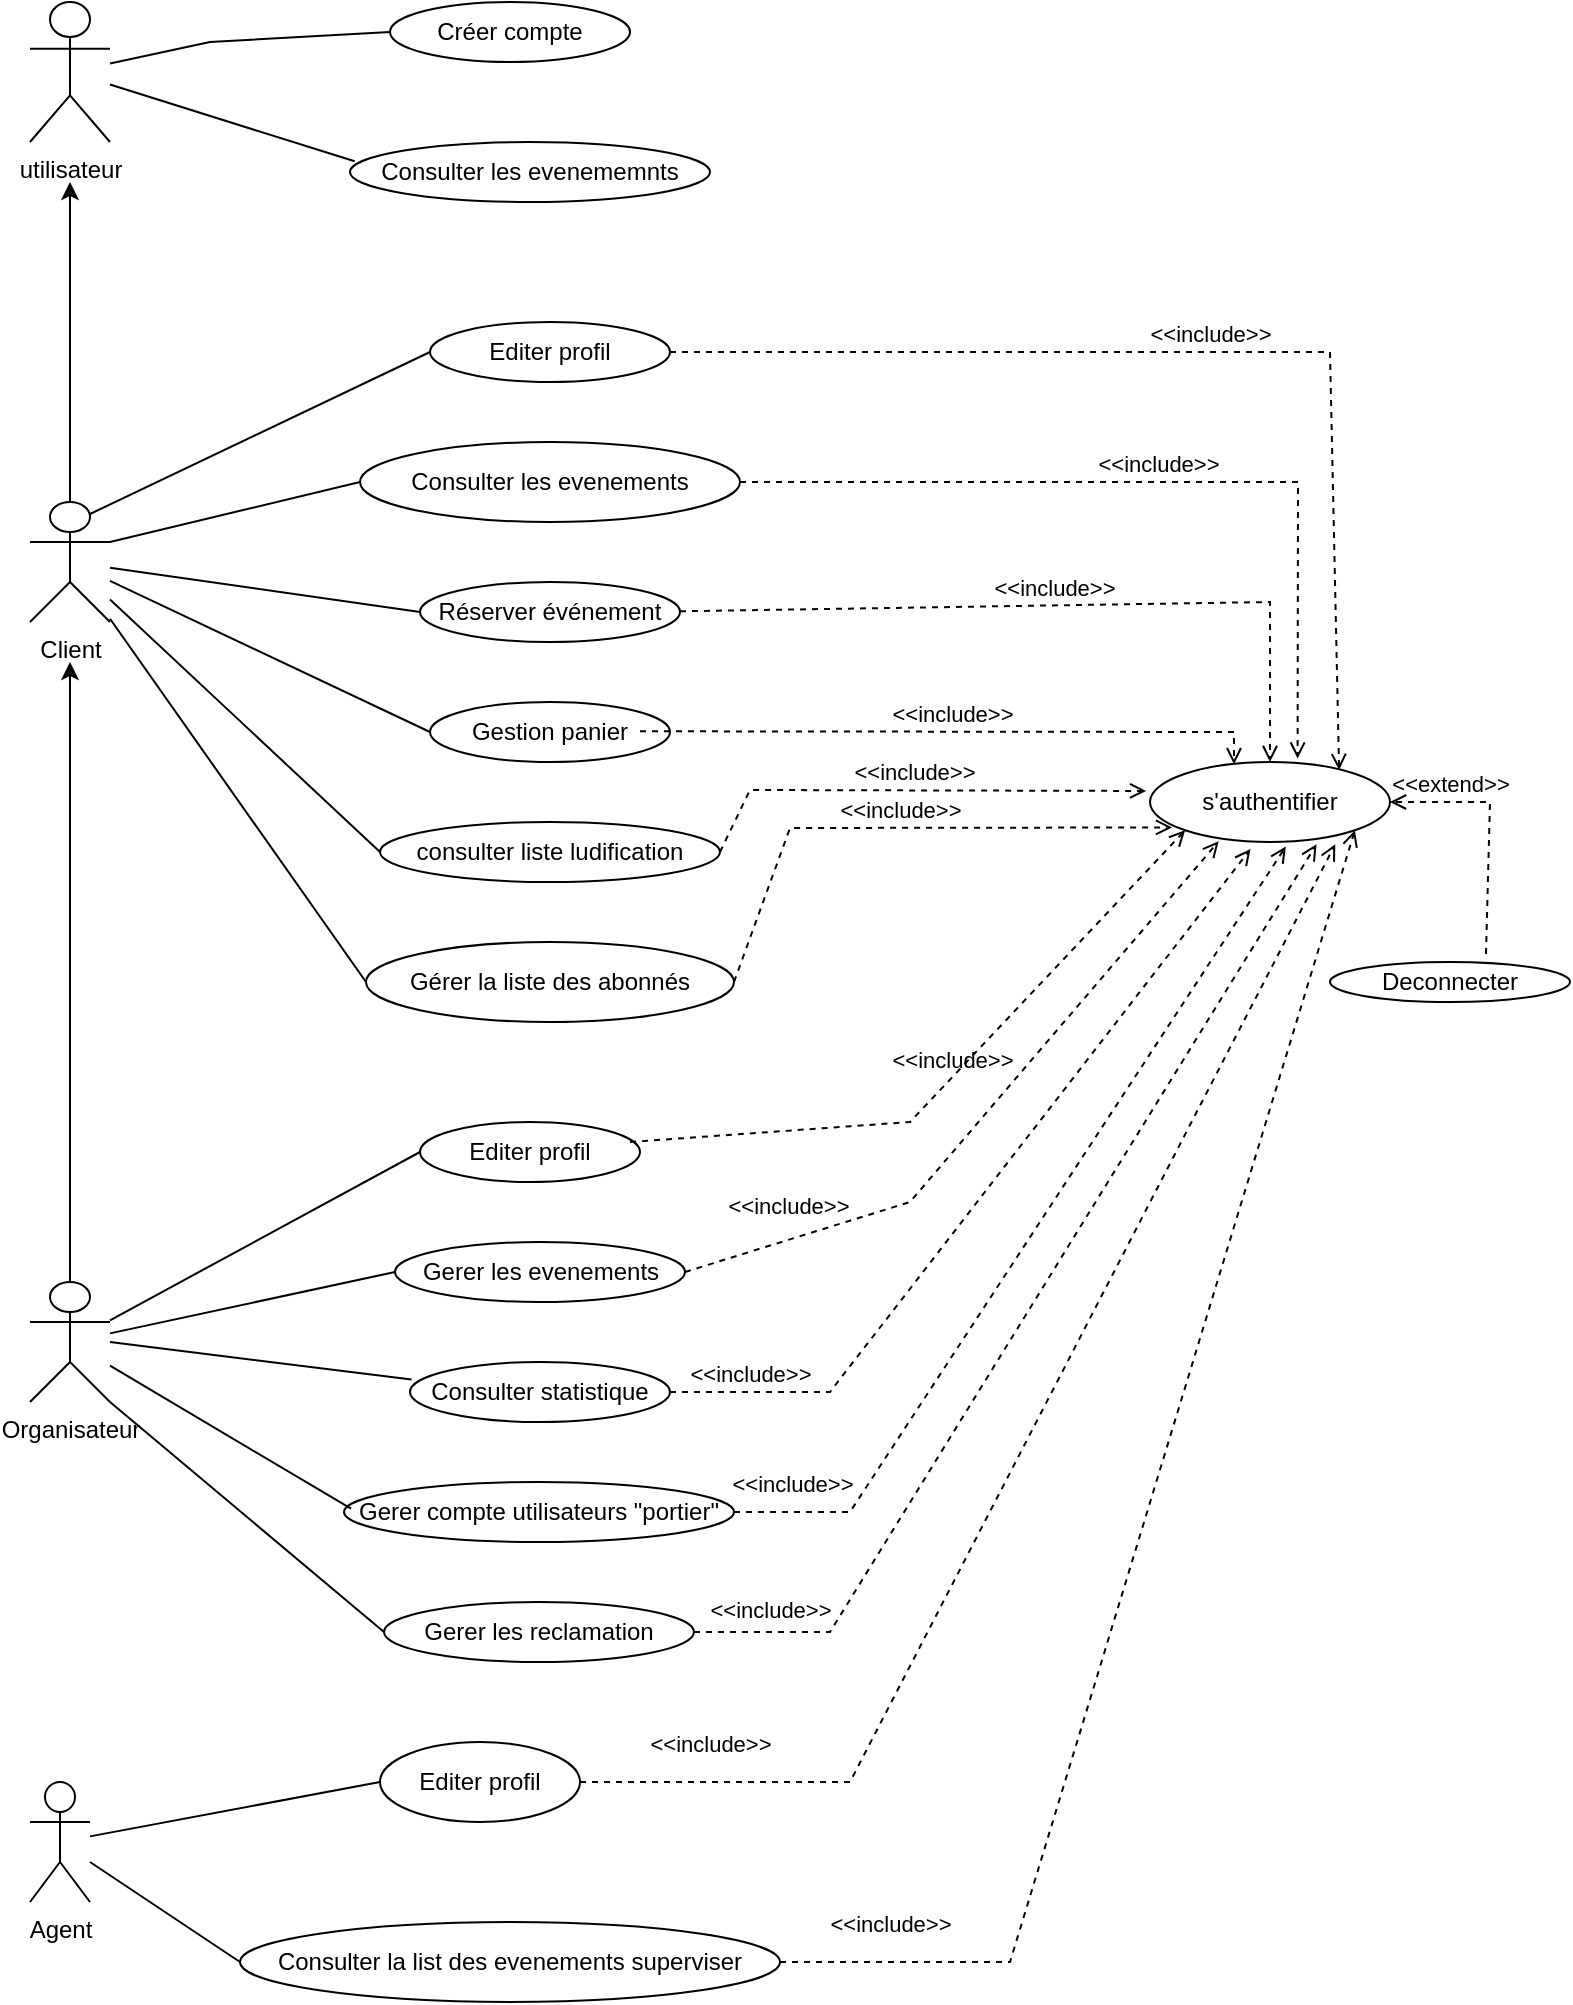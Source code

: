 <mxfile version="20.8.16" type="github">
  <diagram name="Page-1" id="p2lF4CjEwVdkAPOwomgc">
    <mxGraphModel dx="17600" dy="9400" grid="1" gridSize="10" guides="1" tooltips="1" connect="1" arrows="1" fold="1" page="1" pageScale="1" pageWidth="827" pageHeight="1169" math="0" shadow="0">
      <root>
        <mxCell id="0" />
        <mxCell id="1" parent="0" />
        <mxCell id="h1d5hpDYS3AxuV8sNcCp-1" value="utilisateur" style="shape=umlActor;verticalLabelPosition=bottom;verticalAlign=top;html=1;outlineConnect=0;" vertex="1" parent="1">
          <mxGeometry x="50" y="40" width="40" height="70" as="geometry" />
        </mxCell>
        <mxCell id="h1d5hpDYS3AxuV8sNcCp-2" value="Créer compte" style="ellipse;whiteSpace=wrap;html=1;" vertex="1" parent="1">
          <mxGeometry x="230" y="40" width="120" height="30" as="geometry" />
        </mxCell>
        <mxCell id="h1d5hpDYS3AxuV8sNcCp-4" value="Consulter les evenememnts" style="ellipse;whiteSpace=wrap;html=1;" vertex="1" parent="1">
          <mxGeometry x="210" y="110" width="180" height="30" as="geometry" />
        </mxCell>
        <mxCell id="h1d5hpDYS3AxuV8sNcCp-6" value="" style="endArrow=none;html=1;rounded=0;entryX=0;entryY=0.5;entryDx=0;entryDy=0;" edge="1" parent="1" source="h1d5hpDYS3AxuV8sNcCp-1" target="h1d5hpDYS3AxuV8sNcCp-2">
          <mxGeometry width="50" height="50" relative="1" as="geometry">
            <mxPoint x="110" y="100" as="sourcePoint" />
            <mxPoint x="160" y="50" as="targetPoint" />
            <Array as="points">
              <mxPoint x="140" y="60" />
            </Array>
          </mxGeometry>
        </mxCell>
        <mxCell id="h1d5hpDYS3AxuV8sNcCp-7" value="" style="endArrow=none;html=1;rounded=0;entryX=0.013;entryY=0.322;entryDx=0;entryDy=0;entryPerimeter=0;" edge="1" parent="1" source="h1d5hpDYS3AxuV8sNcCp-1" target="h1d5hpDYS3AxuV8sNcCp-4">
          <mxGeometry width="50" height="50" relative="1" as="geometry">
            <mxPoint x="130" y="120" as="sourcePoint" />
            <mxPoint x="180" y="70" as="targetPoint" />
          </mxGeometry>
        </mxCell>
        <mxCell id="h1d5hpDYS3AxuV8sNcCp-12" style="edgeStyle=orthogonalEdgeStyle;rounded=0;orthogonalLoop=1;jettySize=auto;html=1;" edge="1" parent="1" source="h1d5hpDYS3AxuV8sNcCp-8">
          <mxGeometry relative="1" as="geometry">
            <mxPoint x="70" y="130" as="targetPoint" />
          </mxGeometry>
        </mxCell>
        <mxCell id="h1d5hpDYS3AxuV8sNcCp-8" value="Client" style="shape=umlActor;verticalLabelPosition=bottom;verticalAlign=top;html=1;outlineConnect=0;" vertex="1" parent="1">
          <mxGeometry x="50" y="290" width="40" height="60" as="geometry" />
        </mxCell>
        <mxCell id="h1d5hpDYS3AxuV8sNcCp-13" value="Editer profil" style="ellipse;whiteSpace=wrap;html=1;" vertex="1" parent="1">
          <mxGeometry x="250" y="200" width="120" height="30" as="geometry" />
        </mxCell>
        <mxCell id="h1d5hpDYS3AxuV8sNcCp-14" value="Gestion panier" style="ellipse;whiteSpace=wrap;html=1;" vertex="1" parent="1">
          <mxGeometry x="250" y="390" width="120" height="30" as="geometry" />
        </mxCell>
        <mxCell id="h1d5hpDYS3AxuV8sNcCp-15" value="Réserver événement" style="ellipse;whiteSpace=wrap;html=1;" vertex="1" parent="1">
          <mxGeometry x="245" y="330" width="130" height="30" as="geometry" />
        </mxCell>
        <mxCell id="h1d5hpDYS3AxuV8sNcCp-16" value="consulter liste ludification" style="ellipse;whiteSpace=wrap;html=1;" vertex="1" parent="1">
          <mxGeometry x="225" y="450" width="170" height="30" as="geometry" />
        </mxCell>
        <mxCell id="h1d5hpDYS3AxuV8sNcCp-17" value="Consulter les evenements" style="ellipse;whiteSpace=wrap;html=1;" vertex="1" parent="1">
          <mxGeometry x="215" y="260" width="190" height="40" as="geometry" />
        </mxCell>
        <mxCell id="h1d5hpDYS3AxuV8sNcCp-19" value="Gérer la liste des abonnés" style="ellipse;whiteSpace=wrap;html=1;" vertex="1" parent="1">
          <mxGeometry x="218" y="510" width="184" height="40" as="geometry" />
        </mxCell>
        <mxCell id="h1d5hpDYS3AxuV8sNcCp-21" style="edgeStyle=orthogonalEdgeStyle;rounded=0;orthogonalLoop=1;jettySize=auto;html=1;exitX=0.5;exitY=1;exitDx=0;exitDy=0;" edge="1" parent="1" source="h1d5hpDYS3AxuV8sNcCp-14" target="h1d5hpDYS3AxuV8sNcCp-14">
          <mxGeometry relative="1" as="geometry" />
        </mxCell>
        <mxCell id="h1d5hpDYS3AxuV8sNcCp-22" value="" style="endArrow=none;html=1;rounded=0;entryX=0;entryY=0.5;entryDx=0;entryDy=0;exitX=0.75;exitY=0.1;exitDx=0;exitDy=0;exitPerimeter=0;" edge="1" parent="1" source="h1d5hpDYS3AxuV8sNcCp-8" target="h1d5hpDYS3AxuV8sNcCp-13">
          <mxGeometry width="50" height="50" relative="1" as="geometry">
            <mxPoint x="90" y="290" as="sourcePoint" />
            <mxPoint x="140" y="240" as="targetPoint" />
          </mxGeometry>
        </mxCell>
        <mxCell id="h1d5hpDYS3AxuV8sNcCp-23" value="" style="endArrow=none;html=1;rounded=0;entryX=0;entryY=0.5;entryDx=0;entryDy=0;" edge="1" parent="1" source="h1d5hpDYS3AxuV8sNcCp-8" target="h1d5hpDYS3AxuV8sNcCp-15">
          <mxGeometry width="50" height="50" relative="1" as="geometry">
            <mxPoint x="140" y="360" as="sourcePoint" />
            <mxPoint x="190" y="310" as="targetPoint" />
          </mxGeometry>
        </mxCell>
        <mxCell id="h1d5hpDYS3AxuV8sNcCp-24" value="" style="endArrow=none;html=1;rounded=0;entryX=0;entryY=0.5;entryDx=0;entryDy=0;exitX=1;exitY=0.333;exitDx=0;exitDy=0;exitPerimeter=0;" edge="1" parent="1" source="h1d5hpDYS3AxuV8sNcCp-8" target="h1d5hpDYS3AxuV8sNcCp-17">
          <mxGeometry width="50" height="50" relative="1" as="geometry">
            <mxPoint x="130" y="345" as="sourcePoint" />
            <mxPoint x="180" y="295" as="targetPoint" />
          </mxGeometry>
        </mxCell>
        <mxCell id="h1d5hpDYS3AxuV8sNcCp-25" value="" style="endArrow=none;html=1;rounded=0;entryX=0;entryY=0.5;entryDx=0;entryDy=0;" edge="1" parent="1" source="h1d5hpDYS3AxuV8sNcCp-8" target="h1d5hpDYS3AxuV8sNcCp-14">
          <mxGeometry width="50" height="50" relative="1" as="geometry">
            <mxPoint x="140" y="360" as="sourcePoint" />
            <mxPoint x="190" y="310" as="targetPoint" />
          </mxGeometry>
        </mxCell>
        <mxCell id="h1d5hpDYS3AxuV8sNcCp-26" value="" style="endArrow=none;html=1;rounded=0;entryX=0;entryY=0.5;entryDx=0;entryDy=0;" edge="1" parent="1" source="h1d5hpDYS3AxuV8sNcCp-8" target="h1d5hpDYS3AxuV8sNcCp-16">
          <mxGeometry width="50" height="50" relative="1" as="geometry">
            <mxPoint x="140" y="360" as="sourcePoint" />
            <mxPoint x="190" y="310" as="targetPoint" />
          </mxGeometry>
        </mxCell>
        <mxCell id="h1d5hpDYS3AxuV8sNcCp-27" value="" style="endArrow=none;html=1;rounded=0;entryX=0;entryY=0.5;entryDx=0;entryDy=0;" edge="1" parent="1" source="h1d5hpDYS3AxuV8sNcCp-8" target="h1d5hpDYS3AxuV8sNcCp-19">
          <mxGeometry width="50" height="50" relative="1" as="geometry">
            <mxPoint x="140" y="360" as="sourcePoint" />
            <mxPoint x="190" y="310" as="targetPoint" />
          </mxGeometry>
        </mxCell>
        <mxCell id="h1d5hpDYS3AxuV8sNcCp-30" style="edgeStyle=orthogonalEdgeStyle;rounded=0;orthogonalLoop=1;jettySize=auto;html=1;exitX=0.5;exitY=0;exitDx=0;exitDy=0;exitPerimeter=0;" edge="1" parent="1" source="h1d5hpDYS3AxuV8sNcCp-28">
          <mxGeometry relative="1" as="geometry">
            <mxPoint x="70" y="370" as="targetPoint" />
          </mxGeometry>
        </mxCell>
        <mxCell id="h1d5hpDYS3AxuV8sNcCp-28" value="&lt;div&gt;Organisateur&lt;/div&gt;&lt;div&gt;&lt;br&gt;&lt;/div&gt;" style="shape=umlActor;verticalLabelPosition=bottom;verticalAlign=top;html=1;outlineConnect=0;" vertex="1" parent="1">
          <mxGeometry x="50" y="680" width="40" height="60" as="geometry" />
        </mxCell>
        <mxCell id="h1d5hpDYS3AxuV8sNcCp-31" value="Editer profil" style="ellipse;whiteSpace=wrap;html=1;" vertex="1" parent="1">
          <mxGeometry x="245" y="600" width="110" height="30" as="geometry" />
        </mxCell>
        <mxCell id="h1d5hpDYS3AxuV8sNcCp-32" value="Gerer les evenements" style="ellipse;whiteSpace=wrap;html=1;" vertex="1" parent="1">
          <mxGeometry x="232.5" y="660" width="145" height="30" as="geometry" />
        </mxCell>
        <mxCell id="h1d5hpDYS3AxuV8sNcCp-33" value="Consulter statistique" style="ellipse;whiteSpace=wrap;html=1;" vertex="1" parent="1">
          <mxGeometry x="240" y="720" width="130" height="30" as="geometry" />
        </mxCell>
        <mxCell id="h1d5hpDYS3AxuV8sNcCp-34" value="Gerer compte utilisateurs &quot;portier&quot;" style="ellipse;whiteSpace=wrap;html=1;" vertex="1" parent="1">
          <mxGeometry x="207" y="780" width="195" height="30" as="geometry" />
        </mxCell>
        <mxCell id="h1d5hpDYS3AxuV8sNcCp-35" value="Gerer les reclamation" style="ellipse;whiteSpace=wrap;html=1;" vertex="1" parent="1">
          <mxGeometry x="227" y="840" width="155" height="30" as="geometry" />
        </mxCell>
        <mxCell id="h1d5hpDYS3AxuV8sNcCp-36" value="" style="endArrow=none;html=1;rounded=0;entryX=0.006;entryY=0.291;entryDx=0;entryDy=0;entryPerimeter=0;" edge="1" parent="1" target="h1d5hpDYS3AxuV8sNcCp-33">
          <mxGeometry width="50" height="50" relative="1" as="geometry">
            <mxPoint x="90" y="710" as="sourcePoint" />
            <mxPoint x="232.5" y="720" as="targetPoint" />
          </mxGeometry>
        </mxCell>
        <mxCell id="h1d5hpDYS3AxuV8sNcCp-37" value="" style="endArrow=none;html=1;rounded=0;entryX=0;entryY=0.5;entryDx=0;entryDy=0;" edge="1" parent="1" source="h1d5hpDYS3AxuV8sNcCp-28" target="h1d5hpDYS3AxuV8sNcCp-32">
          <mxGeometry width="50" height="50" relative="1" as="geometry">
            <mxPoint x="168" y="730" as="sourcePoint" />
            <mxPoint x="218" y="680" as="targetPoint" />
          </mxGeometry>
        </mxCell>
        <mxCell id="h1d5hpDYS3AxuV8sNcCp-38" value="" style="endArrow=none;html=1;rounded=0;entryX=0;entryY=0.5;entryDx=0;entryDy=0;" edge="1" parent="1" source="h1d5hpDYS3AxuV8sNcCp-28" target="h1d5hpDYS3AxuV8sNcCp-31">
          <mxGeometry width="50" height="50" relative="1" as="geometry">
            <mxPoint x="165" y="670" as="sourcePoint" />
            <mxPoint x="215" y="620" as="targetPoint" />
          </mxGeometry>
        </mxCell>
        <mxCell id="h1d5hpDYS3AxuV8sNcCp-39" value="" style="endArrow=none;html=1;rounded=0;entryX=0.018;entryY=0.445;entryDx=0;entryDy=0;entryPerimeter=0;" edge="1" parent="1" source="h1d5hpDYS3AxuV8sNcCp-28" target="h1d5hpDYS3AxuV8sNcCp-34">
          <mxGeometry width="50" height="50" relative="1" as="geometry">
            <mxPoint x="90" y="730" as="sourcePoint" />
            <mxPoint x="290" y="670" as="targetPoint" />
          </mxGeometry>
        </mxCell>
        <mxCell id="h1d5hpDYS3AxuV8sNcCp-40" value="" style="endArrow=none;html=1;rounded=0;exitX=1;exitY=1;exitDx=0;exitDy=0;exitPerimeter=0;entryX=0;entryY=0.5;entryDx=0;entryDy=0;" edge="1" parent="1" source="h1d5hpDYS3AxuV8sNcCp-28" target="h1d5hpDYS3AxuV8sNcCp-35">
          <mxGeometry width="50" height="50" relative="1" as="geometry">
            <mxPoint x="290" y="840" as="sourcePoint" />
            <mxPoint x="340" y="790" as="targetPoint" />
          </mxGeometry>
        </mxCell>
        <mxCell id="h1d5hpDYS3AxuV8sNcCp-41" value="Agent" style="shape=umlActor;verticalLabelPosition=bottom;verticalAlign=top;html=1;outlineConnect=0;" vertex="1" parent="1">
          <mxGeometry x="50" y="930" width="30" height="60" as="geometry" />
        </mxCell>
        <mxCell id="h1d5hpDYS3AxuV8sNcCp-45" value="Editer profil" style="ellipse;whiteSpace=wrap;html=1;" vertex="1" parent="1">
          <mxGeometry x="225" y="910" width="100" height="40" as="geometry" />
        </mxCell>
        <mxCell id="h1d5hpDYS3AxuV8sNcCp-46" value="Consulter la list des evenements superviser" style="ellipse;whiteSpace=wrap;html=1;" vertex="1" parent="1">
          <mxGeometry x="155" y="1000" width="270" height="40" as="geometry" />
        </mxCell>
        <mxCell id="h1d5hpDYS3AxuV8sNcCp-47" value="" style="endArrow=none;html=1;rounded=0;entryX=0;entryY=0.5;entryDx=0;entryDy=0;" edge="1" parent="1" source="h1d5hpDYS3AxuV8sNcCp-41" target="h1d5hpDYS3AxuV8sNcCp-46">
          <mxGeometry width="50" height="50" relative="1" as="geometry">
            <mxPoint x="250" y="1040" as="sourcePoint" />
            <mxPoint x="300" y="990" as="targetPoint" />
          </mxGeometry>
        </mxCell>
        <mxCell id="h1d5hpDYS3AxuV8sNcCp-48" value="" style="endArrow=none;html=1;rounded=0;entryX=0;entryY=0.5;entryDx=0;entryDy=0;" edge="1" parent="1" source="h1d5hpDYS3AxuV8sNcCp-41" target="h1d5hpDYS3AxuV8sNcCp-45">
          <mxGeometry width="50" height="50" relative="1" as="geometry">
            <mxPoint x="130" y="970" as="sourcePoint" />
            <mxPoint x="180" y="920" as="targetPoint" />
          </mxGeometry>
        </mxCell>
        <mxCell id="h1d5hpDYS3AxuV8sNcCp-49" value="s&#39;authentifier" style="ellipse;whiteSpace=wrap;html=1;" vertex="1" parent="1">
          <mxGeometry x="610" y="420" width="120" height="40" as="geometry" />
        </mxCell>
        <mxCell id="h1d5hpDYS3AxuV8sNcCp-50" value="&amp;lt;&amp;lt;include&amp;gt;&amp;gt;" style="html=1;verticalAlign=bottom;labelBackgroundColor=none;endArrow=open;endFill=0;dashed=1;rounded=0;exitX=1;exitY=0.5;exitDx=0;exitDy=0;entryX=0.788;entryY=0.1;entryDx=0;entryDy=0;entryPerimeter=0;" edge="1" parent="1" source="h1d5hpDYS3AxuV8sNcCp-13" target="h1d5hpDYS3AxuV8sNcCp-49">
          <mxGeometry width="160" relative="1" as="geometry">
            <mxPoint x="420" y="260" as="sourcePoint" />
            <mxPoint x="580" y="260" as="targetPoint" />
            <Array as="points">
              <mxPoint x="700" y="215" />
            </Array>
          </mxGeometry>
        </mxCell>
        <mxCell id="h1d5hpDYS3AxuV8sNcCp-52" value="&amp;lt;&amp;lt;include&amp;gt;&amp;gt;" style="html=1;verticalAlign=bottom;labelBackgroundColor=none;endArrow=open;endFill=0;dashed=1;rounded=0;entryX=0.5;entryY=0;entryDx=0;entryDy=0;" edge="1" parent="1" target="h1d5hpDYS3AxuV8sNcCp-49">
          <mxGeometry width="160" relative="1" as="geometry">
            <mxPoint x="375" y="344.64" as="sourcePoint" />
            <mxPoint x="535" y="344.64" as="targetPoint" />
            <Array as="points">
              <mxPoint x="670" y="340" />
            </Array>
          </mxGeometry>
        </mxCell>
        <mxCell id="h1d5hpDYS3AxuV8sNcCp-53" value="&amp;lt;&amp;lt;include&amp;gt;&amp;gt;" style="html=1;verticalAlign=bottom;labelBackgroundColor=none;endArrow=open;endFill=0;dashed=1;rounded=0;exitX=1;exitY=0.5;exitDx=0;exitDy=0;entryX=0.615;entryY=-0.043;entryDx=0;entryDy=0;entryPerimeter=0;" edge="1" parent="1" source="h1d5hpDYS3AxuV8sNcCp-17" target="h1d5hpDYS3AxuV8sNcCp-49">
          <mxGeometry width="160" relative="1" as="geometry">
            <mxPoint x="414" y="300" as="sourcePoint" />
            <mxPoint x="574" y="300" as="targetPoint" />
            <Array as="points">
              <mxPoint x="684" y="280" />
            </Array>
          </mxGeometry>
        </mxCell>
        <mxCell id="h1d5hpDYS3AxuV8sNcCp-54" value="&amp;lt;&amp;lt;include&amp;gt;&amp;gt;" style="html=1;verticalAlign=bottom;labelBackgroundColor=none;endArrow=open;endFill=0;dashed=1;rounded=0;entryX=0.35;entryY=0.028;entryDx=0;entryDy=0;entryPerimeter=0;" edge="1" parent="1" target="h1d5hpDYS3AxuV8sNcCp-49">
          <mxGeometry width="160" relative="1" as="geometry">
            <mxPoint x="355" y="404.64" as="sourcePoint" />
            <mxPoint x="640" y="400" as="targetPoint" />
            <Array as="points">
              <mxPoint x="652" y="405" />
            </Array>
          </mxGeometry>
        </mxCell>
        <mxCell id="h1d5hpDYS3AxuV8sNcCp-55" value="&amp;lt;&amp;lt;include&amp;gt;&amp;gt;" style="html=1;verticalAlign=bottom;labelBackgroundColor=none;endArrow=open;endFill=0;dashed=1;rounded=0;exitX=1;exitY=0.5;exitDx=0;exitDy=0;entryX=-0.016;entryY=0.362;entryDx=0;entryDy=0;entryPerimeter=0;" edge="1" parent="1" source="h1d5hpDYS3AxuV8sNcCp-16" target="h1d5hpDYS3AxuV8sNcCp-49">
          <mxGeometry width="160" relative="1" as="geometry">
            <mxPoint x="360" y="490" as="sourcePoint" />
            <mxPoint x="520" y="490" as="targetPoint" />
            <Array as="points">
              <mxPoint x="410" y="434" />
            </Array>
          </mxGeometry>
        </mxCell>
        <mxCell id="h1d5hpDYS3AxuV8sNcCp-56" value="&amp;lt;&amp;lt;include&amp;gt;&amp;gt;" style="html=1;verticalAlign=bottom;labelBackgroundColor=none;endArrow=open;endFill=0;dashed=1;rounded=0;exitX=1;exitY=0.5;exitDx=0;exitDy=0;entryX=0.092;entryY=0.818;entryDx=0;entryDy=0;entryPerimeter=0;" edge="1" parent="1" source="h1d5hpDYS3AxuV8sNcCp-19" target="h1d5hpDYS3AxuV8sNcCp-49">
          <mxGeometry width="160" relative="1" as="geometry">
            <mxPoint x="360" y="490" as="sourcePoint" />
            <mxPoint x="520" y="490" as="targetPoint" />
            <Array as="points">
              <mxPoint x="430" y="453" />
            </Array>
          </mxGeometry>
        </mxCell>
        <mxCell id="h1d5hpDYS3AxuV8sNcCp-57" value="&amp;lt;&amp;lt;include&amp;gt;&amp;gt;" style="html=1;verticalAlign=bottom;labelBackgroundColor=none;endArrow=open;endFill=0;dashed=1;rounded=0;exitX=0.955;exitY=0.333;exitDx=0;exitDy=0;exitPerimeter=0;entryX=0;entryY=1;entryDx=0;entryDy=0;" edge="1" parent="1" source="h1d5hpDYS3AxuV8sNcCp-31" target="h1d5hpDYS3AxuV8sNcCp-49">
          <mxGeometry width="160" relative="1" as="geometry">
            <mxPoint x="355" y="614.33" as="sourcePoint" />
            <mxPoint x="515" y="614.33" as="targetPoint" />
            <Array as="points">
              <mxPoint x="490" y="600" />
            </Array>
          </mxGeometry>
        </mxCell>
        <mxCell id="h1d5hpDYS3AxuV8sNcCp-58" value="&amp;lt;&amp;lt;include&amp;gt;&amp;gt;" style="html=1;verticalAlign=bottom;labelBackgroundColor=none;endArrow=open;endFill=0;dashed=1;rounded=0;exitX=1;exitY=0.5;exitDx=0;exitDy=0;entryX=0.286;entryY=0.992;entryDx=0;entryDy=0;entryPerimeter=0;" edge="1" parent="1" source="h1d5hpDYS3AxuV8sNcCp-32" target="h1d5hpDYS3AxuV8sNcCp-49">
          <mxGeometry x="-0.684" y="8" width="160" relative="1" as="geometry">
            <mxPoint x="520" y="630" as="sourcePoint" />
            <mxPoint x="680" y="630" as="targetPoint" />
            <Array as="points">
              <mxPoint x="490" y="640" />
            </Array>
            <mxPoint as="offset" />
          </mxGeometry>
        </mxCell>
        <mxCell id="h1d5hpDYS3AxuV8sNcCp-59" value="&amp;lt;&amp;lt;include&amp;gt;&amp;gt;" style="html=1;verticalAlign=bottom;labelBackgroundColor=none;endArrow=open;endFill=0;dashed=1;rounded=0;exitX=1;exitY=0.5;exitDx=0;exitDy=0;entryX=0.419;entryY=1.087;entryDx=0;entryDy=0;entryPerimeter=0;" edge="1" parent="1" source="h1d5hpDYS3AxuV8sNcCp-33" target="h1d5hpDYS3AxuV8sNcCp-49">
          <mxGeometry x="-0.811" width="160" relative="1" as="geometry">
            <mxPoint x="520" y="709.41" as="sourcePoint" />
            <mxPoint x="690" y="470" as="targetPoint" />
            <Array as="points">
              <mxPoint x="450" y="735" />
            </Array>
            <mxPoint as="offset" />
          </mxGeometry>
        </mxCell>
        <mxCell id="h1d5hpDYS3AxuV8sNcCp-60" value="&amp;lt;&amp;lt;include&amp;gt;&amp;gt;" style="html=1;verticalAlign=bottom;labelBackgroundColor=none;endArrow=open;endFill=0;dashed=1;rounded=0;exitX=1;exitY=0.5;exitDx=0;exitDy=0;entryX=0.566;entryY=1.057;entryDx=0;entryDy=0;entryPerimeter=0;" edge="1" parent="1" source="h1d5hpDYS3AxuV8sNcCp-34" target="h1d5hpDYS3AxuV8sNcCp-49">
          <mxGeometry x="-0.876" y="5" width="160" relative="1" as="geometry">
            <mxPoint x="440" y="794.41" as="sourcePoint" />
            <mxPoint x="680" y="470" as="targetPoint" />
            <Array as="points">
              <mxPoint x="460" y="795" />
            </Array>
            <mxPoint as="offset" />
          </mxGeometry>
        </mxCell>
        <mxCell id="h1d5hpDYS3AxuV8sNcCp-61" value="&amp;lt;&amp;lt;include&amp;gt;&amp;gt;" style="html=1;verticalAlign=bottom;labelBackgroundColor=none;endArrow=open;endFill=0;dashed=1;rounded=0;exitX=1;exitY=0.5;exitDx=0;exitDy=0;entryX=1;entryY=1;entryDx=0;entryDy=0;" edge="1" parent="1" source="h1d5hpDYS3AxuV8sNcCp-46" target="h1d5hpDYS3AxuV8sNcCp-49">
          <mxGeometry x="-0.844" y="10" width="160" relative="1" as="geometry">
            <mxPoint x="460" y="1030" as="sourcePoint" />
            <mxPoint x="620" y="1030" as="targetPoint" />
            <Array as="points">
              <mxPoint x="540" y="1020" />
            </Array>
            <mxPoint as="offset" />
          </mxGeometry>
        </mxCell>
        <mxCell id="h1d5hpDYS3AxuV8sNcCp-62" value="&amp;lt;&amp;lt;include&amp;gt;&amp;gt;" style="html=1;verticalAlign=bottom;labelBackgroundColor=none;endArrow=open;endFill=0;dashed=1;rounded=0;entryX=0.772;entryY=1.028;entryDx=0;entryDy=0;entryPerimeter=0;" edge="1" parent="1" target="h1d5hpDYS3AxuV8sNcCp-49">
          <mxGeometry x="-0.804" y="10" width="160" relative="1" as="geometry">
            <mxPoint x="325" y="930" as="sourcePoint" />
            <mxPoint x="485" y="930" as="targetPoint" />
            <Array as="points">
              <mxPoint x="460" y="930" />
            </Array>
            <mxPoint as="offset" />
          </mxGeometry>
        </mxCell>
        <mxCell id="h1d5hpDYS3AxuV8sNcCp-63" value="&amp;lt;&amp;lt;include&amp;gt;&amp;gt;" style="html=1;verticalAlign=bottom;labelBackgroundColor=none;endArrow=open;endFill=0;dashed=1;rounded=0;exitX=1;exitY=0.5;exitDx=0;exitDy=0;entryX=0.694;entryY=1.028;entryDx=0;entryDy=0;entryPerimeter=0;" edge="1" parent="1" source="h1d5hpDYS3AxuV8sNcCp-35" target="h1d5hpDYS3AxuV8sNcCp-49">
          <mxGeometry x="-0.855" y="2" width="160" relative="1" as="geometry">
            <mxPoint x="405" y="854.41" as="sourcePoint" />
            <mxPoint x="565" y="854.41" as="targetPoint" />
            <Array as="points">
              <mxPoint x="450" y="855" />
            </Array>
            <mxPoint x="-1" as="offset" />
          </mxGeometry>
        </mxCell>
        <mxCell id="h1d5hpDYS3AxuV8sNcCp-64" value="Deconnecter" style="ellipse;whiteSpace=wrap;html=1;" vertex="1" parent="1">
          <mxGeometry x="700" y="520" width="120" height="20" as="geometry" />
        </mxCell>
        <mxCell id="h1d5hpDYS3AxuV8sNcCp-65" value="&amp;lt;&amp;lt;extend&amp;gt;&amp;gt;" style="html=1;verticalAlign=bottom;labelBackgroundColor=none;endArrow=open;endFill=0;dashed=1;rounded=0;entryX=1;entryY=0.5;entryDx=0;entryDy=0;exitX=0.65;exitY=-0.2;exitDx=0;exitDy=0;exitPerimeter=0;" edge="1" parent="1" source="h1d5hpDYS3AxuV8sNcCp-64" target="h1d5hpDYS3AxuV8sNcCp-49">
          <mxGeometry x="0.524" width="160" relative="1" as="geometry">
            <mxPoint x="710" y="510" as="sourcePoint" />
            <mxPoint x="870" y="510" as="targetPoint" />
            <Array as="points">
              <mxPoint x="780" y="440" />
            </Array>
            <mxPoint as="offset" />
          </mxGeometry>
        </mxCell>
      </root>
    </mxGraphModel>
  </diagram>
</mxfile>
